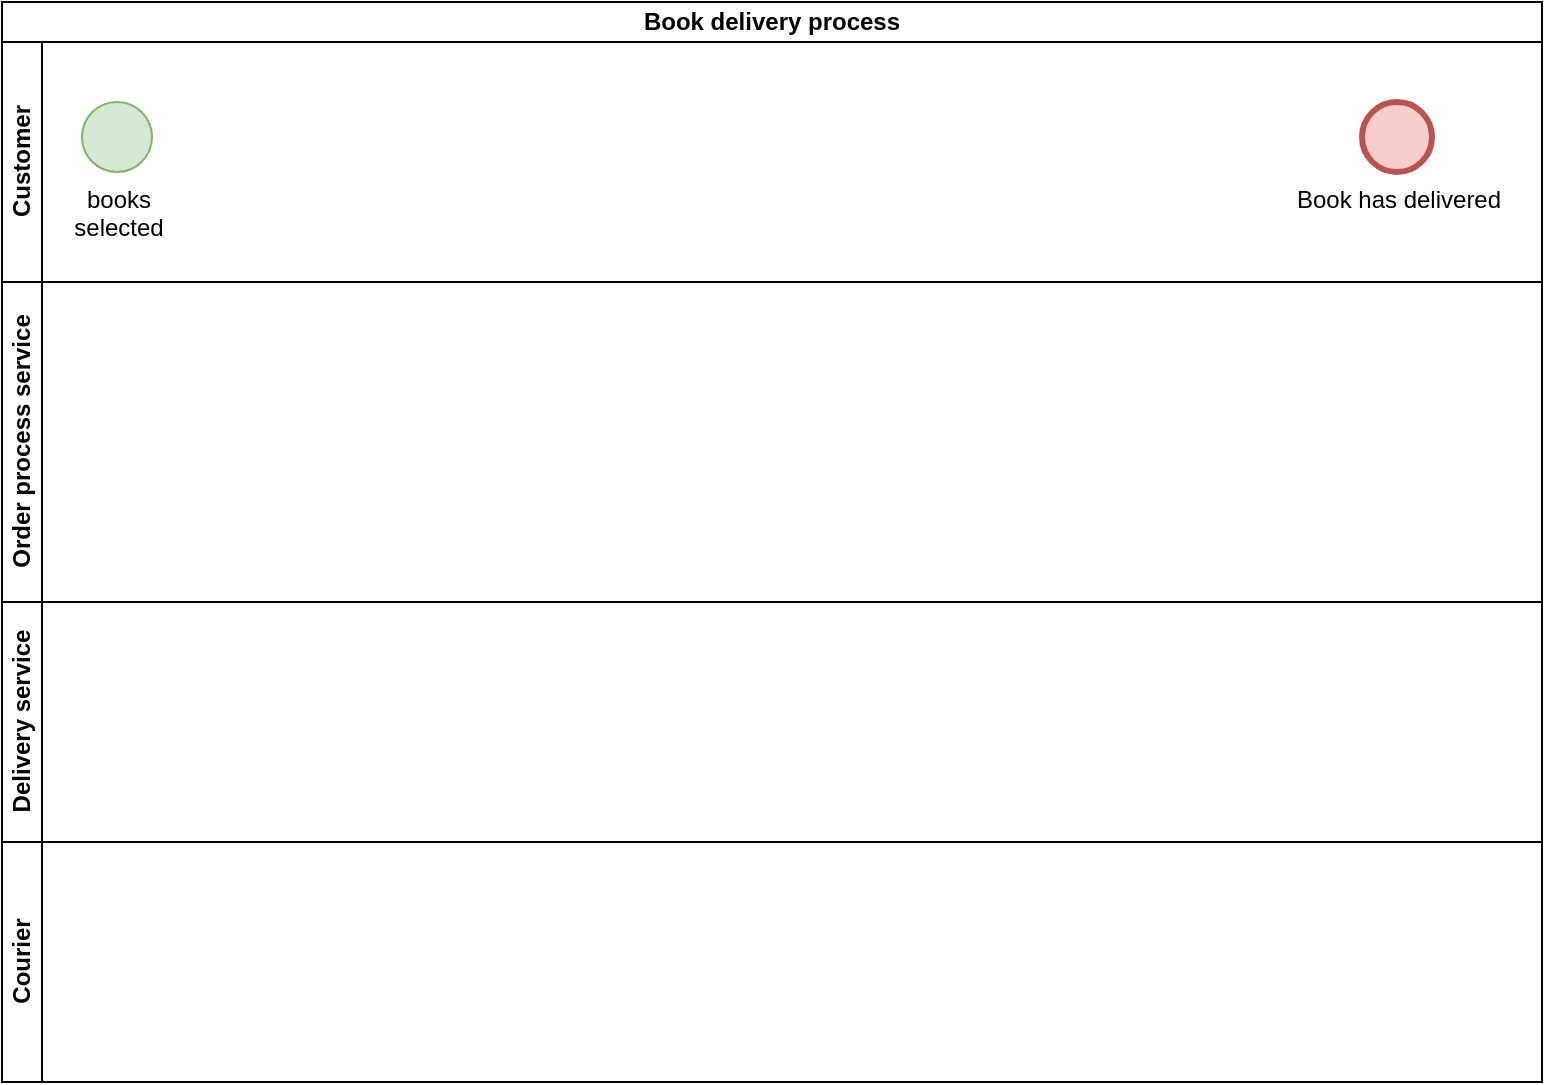 <mxfile version="21.0.6" type="device"><diagram name="Page-1" id="2a216829-ef6e-dabb-86c1-c78162f3ba2b"><mxGraphModel dx="1687" dy="822" grid="1" gridSize="10" guides="1" tooltips="1" connect="1" arrows="1" fold="1" page="1" pageScale="1" pageWidth="850" pageHeight="1100" background="none" math="0" shadow="0"><root><mxCell id="0"/><mxCell id="1" parent="0"/><mxCell id="5KnNx2-jX6yFGqiXHTDo-1" value="Book delivery process" style="swimlane;html=1;childLayout=stackLayout;resizeParent=1;resizeParentMax=0;horizontal=1;startSize=20;horizontalStack=0;whiteSpace=wrap;" vertex="1" parent="1"><mxGeometry x="60" y="90" width="770" height="540" as="geometry"/></mxCell><mxCell id="5KnNx2-jX6yFGqiXHTDo-2" value="Customer" style="swimlane;html=1;startSize=20;horizontal=0;" vertex="1" parent="5KnNx2-jX6yFGqiXHTDo-1"><mxGeometry y="20" width="770" height="120" as="geometry"/></mxCell><mxCell id="5KnNx2-jX6yFGqiXHTDo-6" value="books &lt;br&gt;selected" style="points=[[0.145,0.145,0],[0.5,0,0],[0.855,0.145,0],[1,0.5,0],[0.855,0.855,0],[0.5,1,0],[0.145,0.855,0],[0,0.5,0]];shape=mxgraph.bpmn.event;html=1;verticalLabelPosition=bottom;labelBackgroundColor=#ffffff;verticalAlign=top;align=center;perimeter=ellipsePerimeter;outlineConnect=0;aspect=fixed;outline=standard;symbol=general;direction=south;fillColor=#d5e8d4;strokeColor=#82b366;" vertex="1" parent="5KnNx2-jX6yFGqiXHTDo-2"><mxGeometry x="40" y="30" width="35" height="35" as="geometry"/></mxCell><mxCell id="5KnNx2-jX6yFGqiXHTDo-11" value="Book has delivered" style="points=[[0.145,0.145,0],[0.5,0,0],[0.855,0.145,0],[1,0.5,0],[0.855,0.855,0],[0.5,1,0],[0.145,0.855,0],[0,0.5,0]];shape=mxgraph.bpmn.event;html=1;verticalLabelPosition=bottom;labelBackgroundColor=#ffffff;verticalAlign=top;align=center;perimeter=ellipsePerimeter;outlineConnect=0;aspect=fixed;outline=end;symbol=terminate2;fillColor=#f8cecc;strokeColor=#b85450;" vertex="1" parent="5KnNx2-jX6yFGqiXHTDo-2"><mxGeometry x="680" y="30" width="35" height="35" as="geometry"/></mxCell><mxCell id="5KnNx2-jX6yFGqiXHTDo-3" value="Order process service" style="swimlane;html=1;startSize=20;horizontal=0;" vertex="1" parent="5KnNx2-jX6yFGqiXHTDo-1"><mxGeometry y="140" width="770" height="160" as="geometry"/></mxCell><mxCell id="5KnNx2-jX6yFGqiXHTDo-4" value="Delivery service" style="swimlane;html=1;startSize=20;horizontal=0;" vertex="1" parent="5KnNx2-jX6yFGqiXHTDo-1"><mxGeometry y="300" width="770" height="120" as="geometry"/></mxCell><mxCell id="5KnNx2-jX6yFGqiXHTDo-5" value="Courier" style="swimlane;html=1;startSize=20;horizontal=0;" vertex="1" parent="5KnNx2-jX6yFGqiXHTDo-1"><mxGeometry y="420" width="770" height="120" as="geometry"/></mxCell></root></mxGraphModel></diagram></mxfile>
